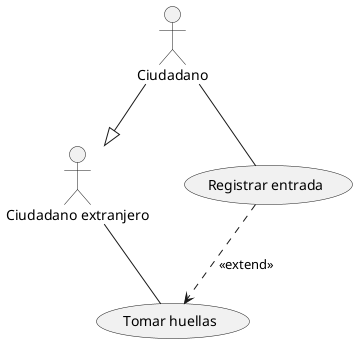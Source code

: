 @startuml

:Ciudadano: as A1
:Ciudadano extranjero: as A2

usecase "Registrar entrada" as UC1
usecase "Tomar huellas" as UC2

A1 -- UC1
A2 -- UC2
UC1 ..> UC2 : <<extend>>
A1 --|> A2

@enduml